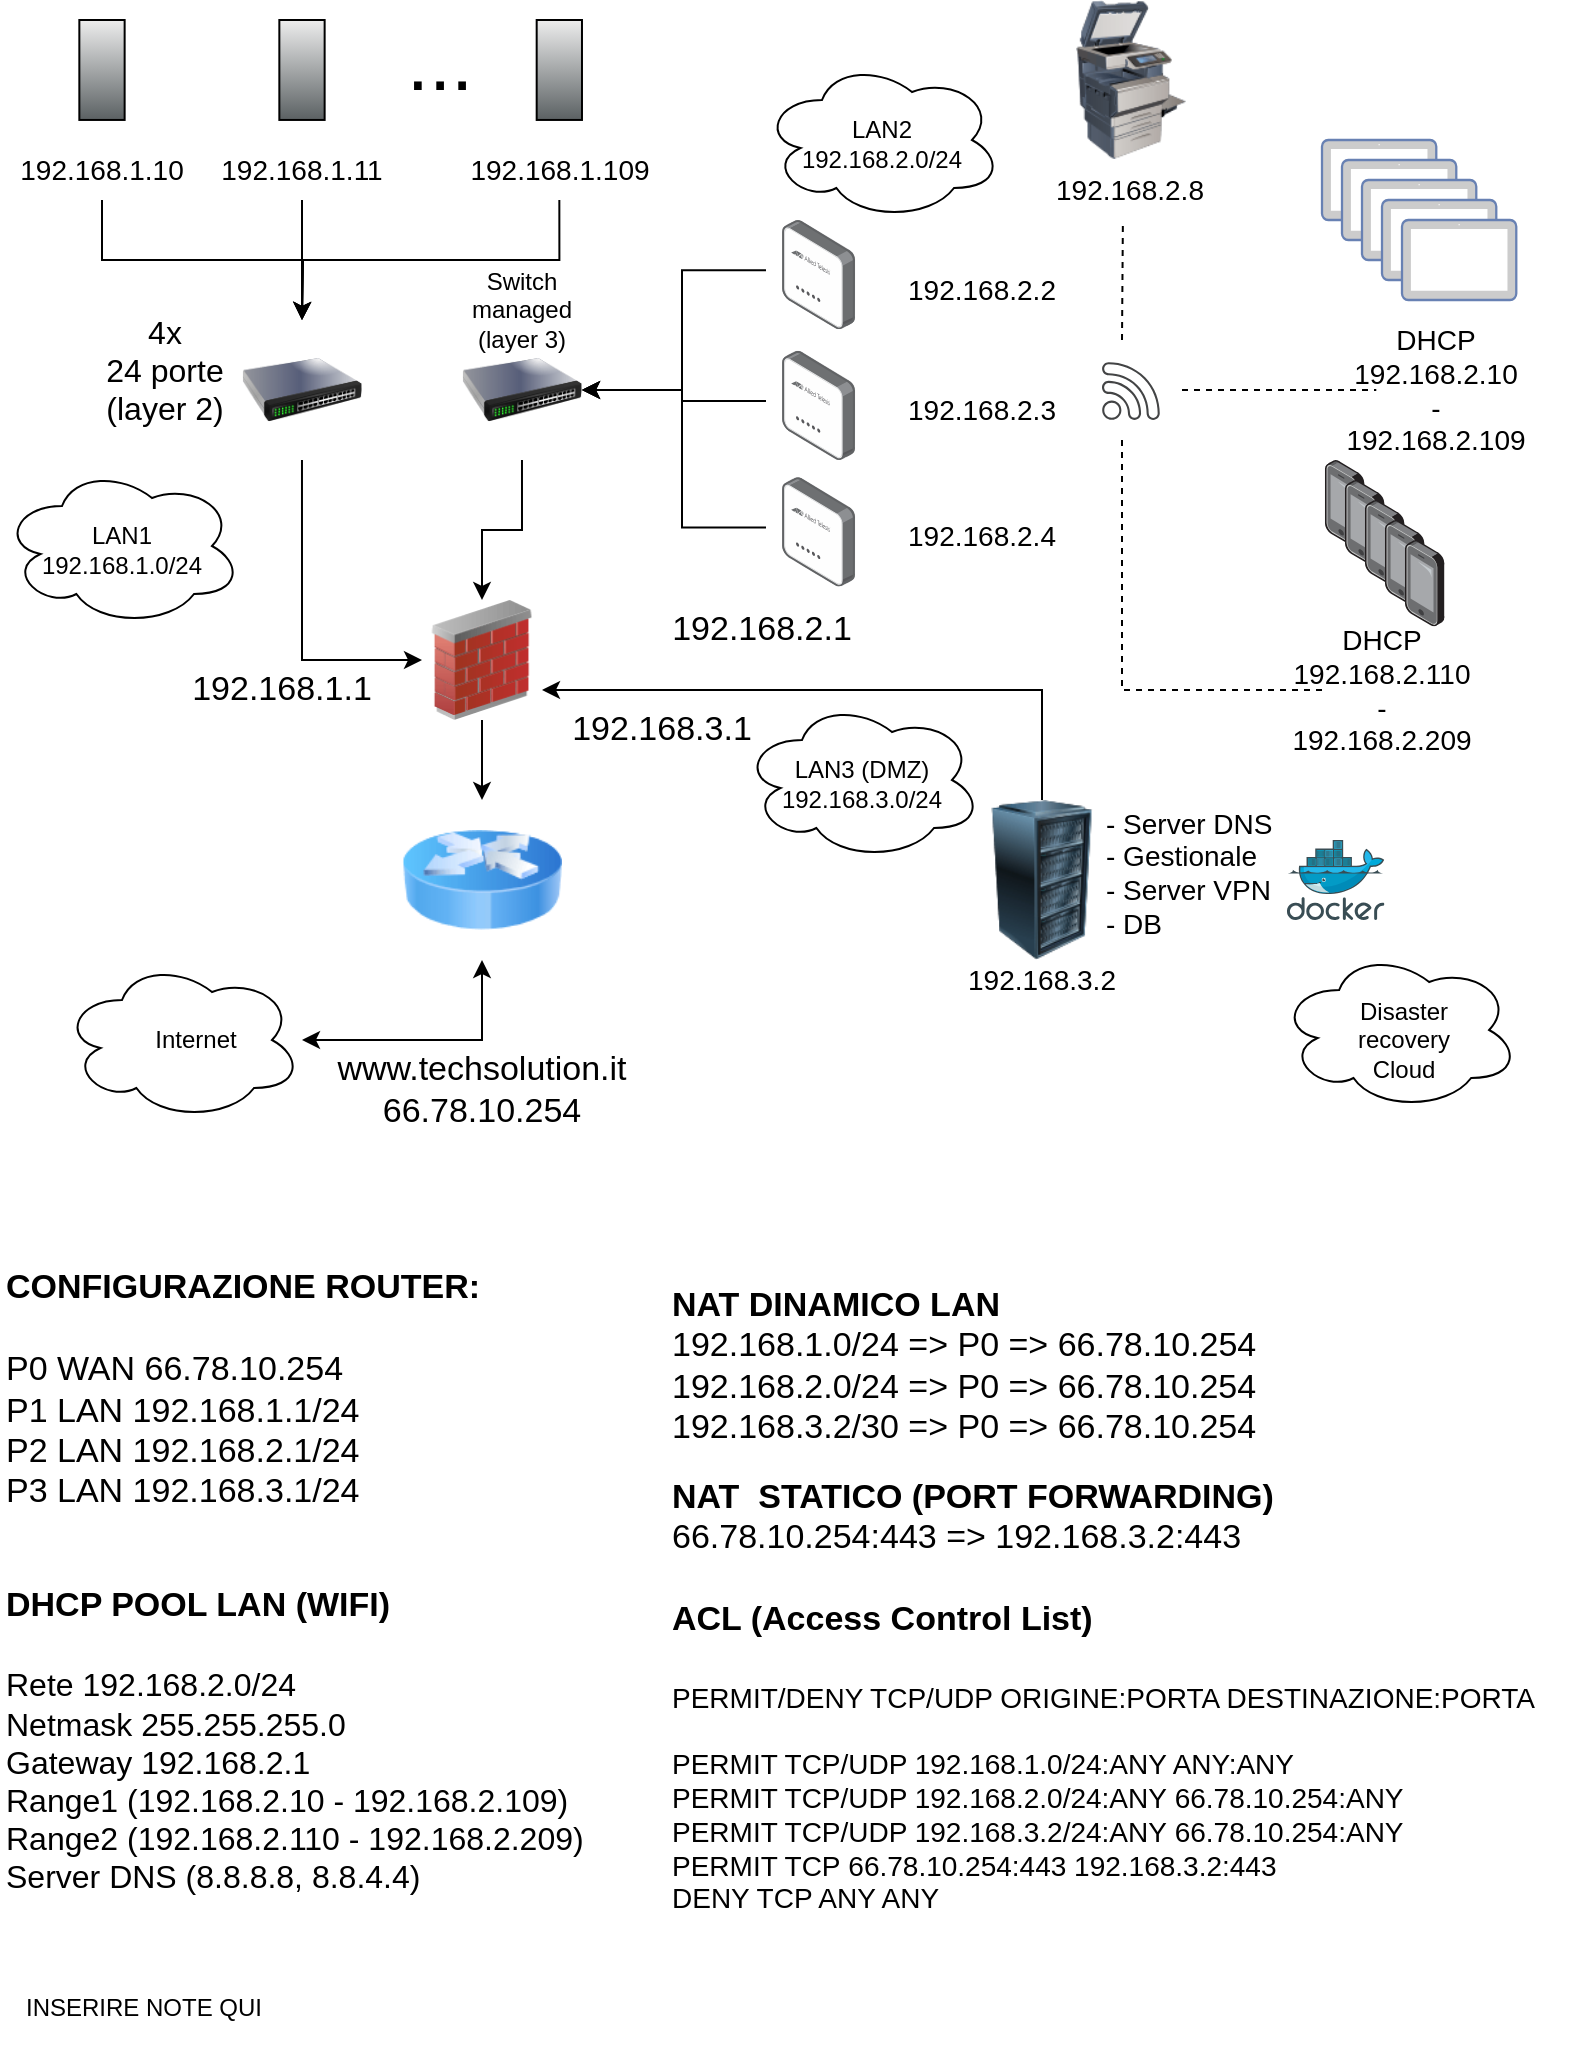 <mxfile version="26.2.12">
  <diagram name="Pagina-1" id="lDa3sYO7af7ivnISboQP">
    <mxGraphModel dx="1420" dy="752" grid="1" gridSize="10" guides="1" tooltips="1" connect="1" arrows="1" fold="1" page="1" pageScale="1" pageWidth="827" pageHeight="1169" math="0" shadow="0">
      <root>
        <mxCell id="0" />
        <mxCell id="1" parent="0" />
        <mxCell id="AOQJlEqOTlSTGVziujN7-1" value="" style="shape=mxgraph.networks2.icon;aspect=fixed;fillColor=#EDEDED;strokeColor=#000000;gradientColor=#5B6163;network2IconShadow=1;network2bgFillColor=none;network2Icon=mxgraph.networks2.desktop_pc;network2IconXOffset=-0.003;network2IconYOffset=0.0;network2IconW=0.453;network2IconH=1.0;" parent="1" vertex="1">
          <mxGeometry x="48.67" y="40" width="22.65" height="49.975" as="geometry" />
        </mxCell>
        <mxCell id="AOQJlEqOTlSTGVziujN7-2" value="" style="shape=mxgraph.networks2.icon;aspect=fixed;fillColor=#EDEDED;strokeColor=#000000;gradientColor=#5B6163;network2IconShadow=1;network2bgFillColor=none;network2Icon=mxgraph.networks2.desktop_pc;network2IconXOffset=-0.003;network2IconYOffset=0.0;network2IconW=0.453;network2IconH=1.0;" parent="1" vertex="1">
          <mxGeometry x="148.67" y="40" width="22.65" height="49.975" as="geometry" />
        </mxCell>
        <mxCell id="AOQJlEqOTlSTGVziujN7-5" value="&lt;font style=&quot;font-size: 40px;&quot;&gt;...&lt;/font&gt;" style="text;html=1;align=center;verticalAlign=middle;whiteSpace=wrap;rounded=0;" parent="1" vertex="1">
          <mxGeometry x="198.67" y="40" width="60" height="40" as="geometry" />
        </mxCell>
        <mxCell id="AOQJlEqOTlSTGVziujN7-64" style="edgeStyle=orthogonalEdgeStyle;rounded=0;orthogonalLoop=1;jettySize=auto;html=1;exitX=0.5;exitY=1;exitDx=0;exitDy=0;entryX=0;entryY=0.5;entryDx=0;entryDy=0;" parent="1" source="AOQJlEqOTlSTGVziujN7-15" target="AOQJlEqOTlSTGVziujN7-24" edge="1">
          <mxGeometry relative="1" as="geometry">
            <mxPoint x="160" y="290" as="sourcePoint" />
          </mxGeometry>
        </mxCell>
        <mxCell id="AOQJlEqOTlSTGVziujN7-19" style="edgeStyle=orthogonalEdgeStyle;rounded=0;orthogonalLoop=1;jettySize=auto;html=1;exitX=0.5;exitY=1;exitDx=0;exitDy=0;" parent="1" source="AOQJlEqOTlSTGVziujN7-7" edge="1">
          <mxGeometry relative="1" as="geometry">
            <mxPoint x="160" y="190" as="targetPoint" />
          </mxGeometry>
        </mxCell>
        <mxCell id="AOQJlEqOTlSTGVziujN7-7" value="&lt;font style=&quot;font-size: 14px;&quot;&gt;192.168.1.10&lt;/font&gt;" style="text;html=1;align=center;verticalAlign=middle;whiteSpace=wrap;rounded=0;" parent="1" vertex="1">
          <mxGeometry x="30.0" y="100" width="60" height="30" as="geometry" />
        </mxCell>
        <mxCell id="AOQJlEqOTlSTGVziujN7-21" style="edgeStyle=orthogonalEdgeStyle;rounded=0;orthogonalLoop=1;jettySize=auto;html=1;exitX=0.5;exitY=1;exitDx=0;exitDy=0;" parent="1" source="AOQJlEqOTlSTGVziujN7-8" edge="1">
          <mxGeometry relative="1" as="geometry">
            <mxPoint x="160" y="190" as="targetPoint" />
          </mxGeometry>
        </mxCell>
        <mxCell id="AOQJlEqOTlSTGVziujN7-8" value="&lt;font style=&quot;font-size: 14px;&quot;&gt;192.168.1.11&lt;/font&gt;" style="text;html=1;align=center;verticalAlign=middle;whiteSpace=wrap;rounded=0;" parent="1" vertex="1">
          <mxGeometry x="130" y="100" width="60" height="30" as="geometry" />
        </mxCell>
        <mxCell id="AOQJlEqOTlSTGVziujN7-11" value="" style="shape=mxgraph.networks2.icon;aspect=fixed;fillColor=#EDEDED;strokeColor=#000000;gradientColor=#5B6163;network2IconShadow=1;network2bgFillColor=none;network2Icon=mxgraph.networks2.desktop_pc;network2IconXOffset=-0.003;network2IconYOffset=0.0;network2IconW=0.453;network2IconH=1.0;" parent="1" vertex="1">
          <mxGeometry x="277.34" y="40" width="22.65" height="49.975" as="geometry" />
        </mxCell>
        <mxCell id="AOQJlEqOTlSTGVziujN7-20" style="edgeStyle=orthogonalEdgeStyle;rounded=0;orthogonalLoop=1;jettySize=auto;html=1;exitX=0.5;exitY=1;exitDx=0;exitDy=0;" parent="1" source="AOQJlEqOTlSTGVziujN7-12" edge="1">
          <mxGeometry relative="1" as="geometry">
            <mxPoint x="160" y="190" as="targetPoint" />
          </mxGeometry>
        </mxCell>
        <mxCell id="AOQJlEqOTlSTGVziujN7-12" value="&lt;font style=&quot;font-size: 14px;&quot;&gt;192.168.1.109&lt;/font&gt;" style="text;html=1;align=center;verticalAlign=middle;whiteSpace=wrap;rounded=0;" parent="1" vertex="1">
          <mxGeometry x="258.67" y="100" width="60" height="30" as="geometry" />
        </mxCell>
        <mxCell id="AOQJlEqOTlSTGVziujN7-14" value="" style="image;html=1;image=img/lib/clip_art/networking/Router_Icon_128x128.png" parent="1" vertex="1">
          <mxGeometry x="210.0" y="430" width="80" height="80" as="geometry" />
        </mxCell>
        <mxCell id="AOQJlEqOTlSTGVziujN7-15" value="" style="image;html=1;image=img/lib/clip_art/networking/Switch_128x128.png" parent="1" vertex="1">
          <mxGeometry x="129.99" y="190" width="60" height="70" as="geometry" />
        </mxCell>
        <mxCell id="AOQJlEqOTlSTGVziujN7-96" style="edgeStyle=orthogonalEdgeStyle;rounded=0;orthogonalLoop=1;jettySize=auto;html=1;exitX=0.5;exitY=1;exitDx=0;exitDy=0;entryX=0.5;entryY=0;entryDx=0;entryDy=0;" parent="1" source="AOQJlEqOTlSTGVziujN7-24" target="AOQJlEqOTlSTGVziujN7-14" edge="1">
          <mxGeometry relative="1" as="geometry" />
        </mxCell>
        <mxCell id="AOQJlEqOTlSTGVziujN7-24" value="" style="image;html=1;image=img/lib/clip_art/networking/Firewall_02_128x128.png" parent="1" vertex="1">
          <mxGeometry x="220" y="330" width="60" height="60" as="geometry" />
        </mxCell>
        <mxCell id="AOQJlEqOTlSTGVziujN7-25" value="" style="image;html=1;image=img/lib/clip_art/computers/Printer_Commercial_128x128.png" parent="1" vertex="1">
          <mxGeometry x="534.45" y="30.0" width="80" height="80" as="geometry" />
        </mxCell>
        <mxCell id="SUYBajsiQBrYyVGW0Ti7-18" style="edgeStyle=orthogonalEdgeStyle;rounded=0;orthogonalLoop=1;jettySize=auto;html=1;exitX=0;exitY=0.46;exitDx=-8;exitDy=0;exitPerimeter=0;entryX=1;entryY=0.5;entryDx=0;entryDy=0;" parent="1" source="AOQJlEqOTlSTGVziujN7-26" target="SUYBajsiQBrYyVGW0Ti7-17" edge="1">
          <mxGeometry relative="1" as="geometry" />
        </mxCell>
        <mxCell id="AOQJlEqOTlSTGVziujN7-26" value="" style="image;points=[[0,0.46,0,-8,0]];aspect=fixed;html=1;align=center;shadow=0;dashed=0;image=img/lib/allied_telesis/wireless/Access_Point_Indoor.svg;" parent="1" vertex="1">
          <mxGeometry x="400" y="140" width="36.6" height="54.6" as="geometry" />
        </mxCell>
        <mxCell id="AOQJlEqOTlSTGVziujN7-30" value="" style="sketch=0;pointerEvents=1;shadow=0;dashed=0;html=1;strokeColor=none;fillColor=#434445;aspect=fixed;labelPosition=center;verticalLabelPosition=bottom;verticalAlign=top;align=center;outlineConnect=0;shape=mxgraph.vvd.wi_fi;" parent="1" vertex="1">
          <mxGeometry x="560" y="211.1" width="28.9" height="28.9" as="geometry" />
        </mxCell>
        <mxCell id="SUYBajsiQBrYyVGW0Ti7-19" style="edgeStyle=orthogonalEdgeStyle;rounded=0;orthogonalLoop=1;jettySize=auto;html=1;exitX=0;exitY=0.46;exitDx=-8;exitDy=0;exitPerimeter=0;entryX=1;entryY=0.5;entryDx=0;entryDy=0;" parent="1" source="AOQJlEqOTlSTGVziujN7-31" target="SUYBajsiQBrYyVGW0Ti7-17" edge="1">
          <mxGeometry relative="1" as="geometry" />
        </mxCell>
        <mxCell id="AOQJlEqOTlSTGVziujN7-31" value="" style="image;points=[[0,0.46,0,-8,0]];aspect=fixed;html=1;align=center;shadow=0;dashed=0;image=img/lib/allied_telesis/wireless/Access_Point_Indoor.svg;" parent="1" vertex="1">
          <mxGeometry x="400" y="205.4" width="36.6" height="54.6" as="geometry" />
        </mxCell>
        <mxCell id="AOQJlEqOTlSTGVziujN7-38" value="&lt;font style=&quot;font-size: 14px;&quot;&gt;192.168.2.2&lt;/font&gt;" style="text;html=1;align=center;verticalAlign=middle;whiteSpace=wrap;rounded=0;" parent="1" vertex="1">
          <mxGeometry x="460" y="160" width="80" height="30" as="geometry" />
        </mxCell>
        <mxCell id="AOQJlEqOTlSTGVziujN7-39" value="&lt;font style=&quot;font-size: 14px;&quot;&gt;192.168.2.3&lt;/font&gt;" style="text;html=1;align=center;verticalAlign=middle;whiteSpace=wrap;rounded=0;" parent="1" vertex="1">
          <mxGeometry x="460" y="220" width="80" height="30" as="geometry" />
        </mxCell>
        <mxCell id="AOQJlEqOTlSTGVziujN7-41" value="&lt;font style=&quot;font-size: 17px;&quot;&gt;192.168.2&lt;/font&gt;&lt;span style=&quot;font-size: 17px; background-color: transparent; color: light-dark(rgb(0, 0, 0), rgb(255, 255, 255));&quot;&gt;.1&lt;/span&gt;" style="text;html=1;align=center;verticalAlign=middle;whiteSpace=wrap;rounded=0;" parent="1" vertex="1">
          <mxGeometry x="360" y="330" width="60" height="30" as="geometry" />
        </mxCell>
        <mxCell id="AOQJlEqOTlSTGVziujN7-52" value="" style="fontColor=#0066CC;verticalAlign=top;verticalLabelPosition=bottom;labelPosition=center;align=center;html=1;outlineConnect=0;fillColor=#CCCCCC;strokeColor=#6881B3;gradientColor=none;gradientDirection=north;strokeWidth=2;shape=mxgraph.networks.tablet;" parent="1" vertex="1">
          <mxGeometry x="670" y="100" width="57.14" height="40" as="geometry" />
        </mxCell>
        <mxCell id="AOQJlEqOTlSTGVziujN7-57" value="&lt;font style=&quot;font-size: 14px;&quot;&gt;192.168.2.8&lt;/font&gt;" style="text;html=1;align=center;verticalAlign=middle;whiteSpace=wrap;rounded=0;" parent="1" vertex="1">
          <mxGeometry x="544.45" y="110" width="60" height="30" as="geometry" />
        </mxCell>
        <mxCell id="AOQJlEqOTlSTGVziujN7-58" value="&lt;span style=&quot;font-size: 14px;&quot;&gt;DHCP&lt;/span&gt;&lt;div&gt;&lt;span style=&quot;font-size: 14px;&quot;&gt;192.168.2.10&lt;/span&gt;&lt;/div&gt;&lt;div&gt;&lt;span style=&quot;font-size: 14px;&quot;&gt;-&lt;/span&gt;&lt;/div&gt;&lt;div&gt;&lt;span style=&quot;font-size: 14px;&quot;&gt;192.168.2.109&lt;/span&gt;&lt;/div&gt;" style="text;html=1;align=center;verticalAlign=middle;whiteSpace=wrap;rounded=0;" parent="1" vertex="1">
          <mxGeometry x="697.14" y="210" width="60" height="30" as="geometry" />
        </mxCell>
        <mxCell id="AOQJlEqOTlSTGVziujN7-95" style="edgeStyle=orthogonalEdgeStyle;rounded=0;orthogonalLoop=1;jettySize=auto;html=1;exitX=0.5;exitY=0;exitDx=0;exitDy=0;entryX=1;entryY=0.75;entryDx=0;entryDy=0;" parent="1" source="AOQJlEqOTlSTGVziujN7-59" target="AOQJlEqOTlSTGVziujN7-24" edge="1">
          <mxGeometry relative="1" as="geometry" />
        </mxCell>
        <mxCell id="AOQJlEqOTlSTGVziujN7-59" value="" style="image;html=1;image=img/lib/clip_art/computers/Server_Rack_128x128.png" parent="1" vertex="1">
          <mxGeometry x="490" y="430" width="80" height="80" as="geometry" />
        </mxCell>
        <mxCell id="AOQJlEqOTlSTGVziujN7-61" value="&lt;font style=&quot;font-size: 17px;&quot;&gt;192.168.3&lt;/font&gt;&lt;span style=&quot;font-size: 17px; background-color: transparent; color: light-dark(rgb(0, 0, 0), rgb(255, 255, 255));&quot;&gt;.1&lt;/span&gt;" style="text;html=1;align=center;verticalAlign=middle;whiteSpace=wrap;rounded=0;" parent="1" vertex="1">
          <mxGeometry x="310" y="380" width="60" height="30" as="geometry" />
        </mxCell>
        <mxCell id="AOQJlEqOTlSTGVziujN7-68" value="&lt;span style=&quot;font-size: 14px;&quot;&gt;DHCP&lt;/span&gt;&lt;div&gt;&lt;span style=&quot;font-size: 14px;&quot;&gt;192.168.2.110&lt;/span&gt;&lt;/div&gt;&lt;div&gt;&lt;span style=&quot;font-size: 14px;&quot;&gt;-&lt;/span&gt;&lt;/div&gt;&lt;div&gt;&lt;span style=&quot;font-size: 14px;&quot;&gt;192.168.2.209&lt;/span&gt;&lt;/div&gt;" style="text;html=1;align=center;verticalAlign=middle;whiteSpace=wrap;rounded=0;" parent="1" vertex="1">
          <mxGeometry x="670" y="360" width="60" height="30" as="geometry" />
        </mxCell>
        <mxCell id="AOQJlEqOTlSTGVziujN7-70" value="" style="endArrow=none;dashed=1;html=1;rounded=0;entryX=0.5;entryY=1;entryDx=0;entryDy=0;" parent="1" edge="1">
          <mxGeometry width="50" height="50" relative="1" as="geometry">
            <mxPoint x="570" y="200" as="sourcePoint" />
            <mxPoint x="570.45" y="140" as="targetPoint" />
          </mxGeometry>
        </mxCell>
        <mxCell id="AOQJlEqOTlSTGVziujN7-71" value="" style="endArrow=none;dashed=1;html=1;rounded=0;entryX=0;entryY=0.5;entryDx=0;entryDy=0;" parent="1" target="AOQJlEqOTlSTGVziujN7-58" edge="1">
          <mxGeometry width="50" height="50" relative="1" as="geometry">
            <mxPoint x="600" y="225" as="sourcePoint" />
            <mxPoint x="584" y="150" as="targetPoint" />
          </mxGeometry>
        </mxCell>
        <mxCell id="AOQJlEqOTlSTGVziujN7-72" value="" style="endArrow=none;dashed=1;html=1;rounded=0;exitX=0;exitY=0.5;exitDx=0;exitDy=0;" parent="1" source="AOQJlEqOTlSTGVziujN7-68" edge="1">
          <mxGeometry width="50" height="50" relative="1" as="geometry">
            <mxPoint x="594" y="220" as="sourcePoint" />
            <mxPoint x="570" y="250" as="targetPoint" />
            <Array as="points">
              <mxPoint x="570" y="375" />
            </Array>
          </mxGeometry>
        </mxCell>
        <mxCell id="AOQJlEqOTlSTGVziujN7-77" value="" style="fontColor=#0066CC;verticalAlign=top;verticalLabelPosition=bottom;labelPosition=center;align=center;html=1;outlineConnect=0;fillColor=#CCCCCC;strokeColor=#6881B3;gradientColor=none;gradientDirection=north;strokeWidth=2;shape=mxgraph.networks.tablet;" parent="1" vertex="1">
          <mxGeometry x="680" y="110" width="57.14" height="40" as="geometry" />
        </mxCell>
        <mxCell id="AOQJlEqOTlSTGVziujN7-78" value="" style="fontColor=#0066CC;verticalAlign=top;verticalLabelPosition=bottom;labelPosition=center;align=center;html=1;outlineConnect=0;fillColor=#CCCCCC;strokeColor=#6881B3;gradientColor=none;gradientDirection=north;strokeWidth=2;shape=mxgraph.networks.tablet;" parent="1" vertex="1">
          <mxGeometry x="690" y="120" width="57.14" height="40" as="geometry" />
        </mxCell>
        <mxCell id="AOQJlEqOTlSTGVziujN7-79" value="" style="fontColor=#0066CC;verticalAlign=top;verticalLabelPosition=bottom;labelPosition=center;align=center;html=1;outlineConnect=0;fillColor=#CCCCCC;strokeColor=#6881B3;gradientColor=none;gradientDirection=north;strokeWidth=2;shape=mxgraph.networks.tablet;" parent="1" vertex="1">
          <mxGeometry x="700" y="130" width="57.14" height="40" as="geometry" />
        </mxCell>
        <mxCell id="AOQJlEqOTlSTGVziujN7-80" value="" style="fontColor=#0066CC;verticalAlign=top;verticalLabelPosition=bottom;labelPosition=center;align=center;html=1;outlineConnect=0;fillColor=#CCCCCC;strokeColor=#6881B3;gradientColor=none;gradientDirection=north;strokeWidth=2;shape=mxgraph.networks.tablet;" parent="1" vertex="1">
          <mxGeometry x="710" y="140" width="57.14" height="40" as="geometry" />
        </mxCell>
        <mxCell id="AOQJlEqOTlSTGVziujN7-86" value="" style="image;points=[];aspect=fixed;html=1;align=center;shadow=0;dashed=0;image=img/lib/allied_telesis/computer_and_terminals/Smartphone.svg;movable=1;resizable=1;rotatable=1;deletable=1;editable=1;locked=0;connectable=1;" parent="1" vertex="1">
          <mxGeometry x="671.43" y="260" width="19.8" height="43.2" as="geometry" />
        </mxCell>
        <mxCell id="AOQJlEqOTlSTGVziujN7-89" value="" style="image;points=[];aspect=fixed;html=1;align=center;shadow=0;dashed=0;image=img/lib/allied_telesis/computer_and_terminals/Smartphone.svg;movable=1;resizable=1;rotatable=1;deletable=1;editable=1;locked=0;connectable=1;" parent="1" vertex="1">
          <mxGeometry x="681.43" y="270" width="19.8" height="43.2" as="geometry" />
        </mxCell>
        <mxCell id="AOQJlEqOTlSTGVziujN7-90" value="" style="image;points=[];aspect=fixed;html=1;align=center;shadow=0;dashed=0;image=img/lib/allied_telesis/computer_and_terminals/Smartphone.svg;movable=1;resizable=1;rotatable=1;deletable=1;editable=1;locked=0;connectable=1;" parent="1" vertex="1">
          <mxGeometry x="691.43" y="280" width="19.8" height="43.2" as="geometry" />
        </mxCell>
        <mxCell id="AOQJlEqOTlSTGVziujN7-91" value="" style="image;points=[];aspect=fixed;html=1;align=center;shadow=0;dashed=0;image=img/lib/allied_telesis/computer_and_terminals/Smartphone.svg;movable=1;resizable=1;rotatable=1;deletable=1;editable=1;locked=0;connectable=1;" parent="1" vertex="1">
          <mxGeometry x="701.43" y="290" width="19.8" height="43.2" as="geometry" />
        </mxCell>
        <mxCell id="AOQJlEqOTlSTGVziujN7-92" value="" style="image;points=[];aspect=fixed;html=1;align=center;shadow=0;dashed=0;image=img/lib/allied_telesis/computer_and_terminals/Smartphone.svg;movable=1;resizable=1;rotatable=1;deletable=1;editable=1;locked=0;connectable=1;" parent="1" vertex="1">
          <mxGeometry x="711.43" y="300" width="19.8" height="43.2" as="geometry" />
        </mxCell>
        <mxCell id="AOQJlEqOTlSTGVziujN7-98" value="" style="image;sketch=0;aspect=fixed;html=1;points=[];align=center;fontSize=12;image=img/lib/mscae/Docker.svg;" parent="1" vertex="1">
          <mxGeometry x="652.45" y="450" width="48.78" height="40" as="geometry" />
        </mxCell>
        <mxCell id="AOQJlEqOTlSTGVziujN7-101" value="&lt;span style=&quot;font-size: 14px;&quot;&gt;- Server DNS&lt;/span&gt;&lt;div&gt;&lt;span style=&quot;font-size: 14px;&quot;&gt;- Gestionale&lt;/span&gt;&lt;/div&gt;&lt;div&gt;&lt;span style=&quot;font-size: 14px;&quot;&gt;- Server VPN&lt;/span&gt;&lt;/div&gt;&lt;div&gt;&lt;span style=&quot;font-size: 14px;&quot;&gt;- DB&lt;/span&gt;&lt;/div&gt;&lt;div&gt;&lt;span style=&quot;font-size: 14px;&quot;&gt;&lt;br&gt;&lt;/span&gt;&lt;/div&gt;" style="text;html=1;align=left;verticalAlign=middle;whiteSpace=wrap;rounded=0;" parent="1" vertex="1">
          <mxGeometry x="560" y="460" width="90" height="30" as="geometry" />
        </mxCell>
        <mxCell id="AOQJlEqOTlSTGVziujN7-103" value="" style="ellipse;shape=cloud;whiteSpace=wrap;html=1;" parent="1" vertex="1">
          <mxGeometry x="40" y="510" width="120" height="80" as="geometry" />
        </mxCell>
        <mxCell id="AOQJlEqOTlSTGVziujN7-104" value="Internet" style="text;html=1;align=center;verticalAlign=middle;whiteSpace=wrap;rounded=0;" parent="1" vertex="1">
          <mxGeometry x="77.35" y="535" width="60" height="30" as="geometry" />
        </mxCell>
        <mxCell id="AOQJlEqOTlSTGVziujN7-108" value="" style="endArrow=classic;startArrow=classic;html=1;rounded=0;entryX=0.5;entryY=1;entryDx=0;entryDy=0;" parent="1" source="AOQJlEqOTlSTGVziujN7-103" target="AOQJlEqOTlSTGVziujN7-14" edge="1">
          <mxGeometry width="50" height="50" relative="1" as="geometry">
            <mxPoint x="230" y="570" as="sourcePoint" />
            <mxPoint x="280" y="520" as="targetPoint" />
            <Array as="points">
              <mxPoint x="250" y="550" />
            </Array>
          </mxGeometry>
        </mxCell>
        <mxCell id="AOQJlEqOTlSTGVziujN7-109" value="&lt;div&gt;&lt;span style=&quot;font-size: 17px;&quot;&gt;www.techsolution.it&lt;/span&gt;&lt;/div&gt;&lt;span style=&quot;font-size: 17px;&quot;&gt;66.78.10.254&lt;/span&gt;" style="text;html=1;align=center;verticalAlign=middle;whiteSpace=wrap;rounded=0;" parent="1" vertex="1">
          <mxGeometry x="220" y="560" width="60" height="30" as="geometry" />
        </mxCell>
        <mxCell id="AOQJlEqOTlSTGVziujN7-110" value="&lt;span style=&quot;font-size: 17px;&quot;&gt;&lt;b&gt;CONFIGURAZIONE ROUTER:&lt;/b&gt;&lt;/span&gt;&lt;div&gt;&lt;span style=&quot;font-size: 17px;&quot;&gt;&lt;br&gt;&lt;/span&gt;&lt;/div&gt;&lt;div style=&quot;&quot;&gt;&lt;span style=&quot;font-size: 17px;&quot;&gt;P0 WAN 66.78.10.254&lt;/span&gt;&lt;/div&gt;&lt;div style=&quot;&quot;&gt;&lt;span style=&quot;font-size: 17px;&quot;&gt;P1 LAN 192.168.1.1/24&amp;nbsp;&lt;/span&gt;&lt;/div&gt;&lt;div style=&quot;&quot;&gt;&lt;span style=&quot;font-size: 17px;&quot;&gt;P2 LAN 192.168.2.1/24&lt;/span&gt;&lt;/div&gt;&lt;div style=&quot;&quot;&gt;&lt;span style=&quot;font-size: 17px;&quot;&gt;P3 LAN 192.168.3.1/24&lt;/span&gt;&lt;/div&gt;" style="text;html=1;align=left;verticalAlign=middle;whiteSpace=wrap;rounded=0;" parent="1" vertex="1">
          <mxGeometry x="10" y="650" width="240" height="150" as="geometry" />
        </mxCell>
        <mxCell id="AOQJlEqOTlSTGVziujN7-111" value="&lt;span style=&quot;font-size: 17px;&quot;&gt;&lt;b&gt;DHCP POOL LAN (WIFI)&lt;/b&gt;&lt;/span&gt;&lt;br&gt;&lt;div&gt;&lt;span style=&quot;font-size: 17px;&quot;&gt;&lt;br&gt;&lt;/span&gt;&lt;/div&gt;&lt;div style=&quot;&quot;&gt;&lt;font style=&quot;font-size: 16px;&quot;&gt;Rete 192.168.2.0/24&lt;/font&gt;&lt;/div&gt;&lt;div style=&quot;&quot;&gt;&lt;font style=&quot;font-size: 16px;&quot;&gt;Netmask 255.255.255.0&lt;/font&gt;&lt;/div&gt;&lt;div style=&quot;&quot;&gt;&lt;font style=&quot;font-size: 16px;&quot;&gt;Gateway 192.168.2.1&lt;/font&gt;&lt;/div&gt;&lt;div style=&quot;&quot;&gt;&lt;font style=&quot;font-size: 16px;&quot;&gt;Range1 (192.168.2.10 - 192.168.2.109)&lt;/font&gt;&lt;/div&gt;&lt;div style=&quot;&quot;&gt;&lt;font style=&quot;font-size: 16px;&quot;&gt;Range2 (192.168.2.110 - 192.168.2.209)&lt;/font&gt;&lt;/div&gt;&lt;div style=&quot;&quot;&gt;&lt;font style=&quot;font-size: 16px;&quot;&gt;Server DNS (8.8.8.8, 8.8.4.4)&lt;/font&gt;&lt;/div&gt;" style="text;html=1;align=left;verticalAlign=middle;whiteSpace=wrap;rounded=0;" parent="1" vertex="1">
          <mxGeometry x="10" y="770" width="380" height="260" as="geometry" />
        </mxCell>
        <mxCell id="AOQJlEqOTlSTGVziujN7-112" value="&lt;font style=&quot;font-size: 17px;&quot;&gt;192.168.1&lt;/font&gt;&lt;span style=&quot;font-size: 17px; background-color: transparent; color: light-dark(rgb(0, 0, 0), rgb(255, 255, 255));&quot;&gt;.1&lt;/span&gt;" style="text;html=1;align=center;verticalAlign=middle;whiteSpace=wrap;rounded=0;" parent="1" vertex="1">
          <mxGeometry x="120" y="360" width="60" height="30" as="geometry" />
        </mxCell>
        <mxCell id="AOQJlEqOTlSTGVziujN7-113" value="&lt;font style=&quot;font-size: 16px;&quot;&gt;4x&lt;br&gt;24 porte&lt;/font&gt;&lt;div&gt;&lt;font style=&quot;font-size: 16px;&quot;&gt;(layer 2)&lt;/font&gt;&lt;/div&gt;" style="text;html=1;align=center;verticalAlign=middle;whiteSpace=wrap;rounded=0;" parent="1" vertex="1">
          <mxGeometry x="30.0" y="200" width="122.66" height="30" as="geometry" />
        </mxCell>
        <mxCell id="SUYBajsiQBrYyVGW0Ti7-1" value="" style="ellipse;shape=cloud;whiteSpace=wrap;html=1;" parent="1" vertex="1">
          <mxGeometry x="10" y="263" width="120" height="80" as="geometry" />
        </mxCell>
        <mxCell id="SUYBajsiQBrYyVGW0Ti7-2" value="LAN1&lt;div&gt;192.168.1.0/24&lt;/div&gt;" style="text;html=1;align=center;verticalAlign=middle;whiteSpace=wrap;rounded=0;" parent="1" vertex="1">
          <mxGeometry x="20" y="290" width="100" height="30" as="geometry" />
        </mxCell>
        <mxCell id="SUYBajsiQBrYyVGW0Ti7-4" value="" style="ellipse;shape=cloud;whiteSpace=wrap;html=1;" parent="1" vertex="1">
          <mxGeometry x="390" y="60" width="120" height="80" as="geometry" />
        </mxCell>
        <mxCell id="SUYBajsiQBrYyVGW0Ti7-5" value="LAN2&lt;div&gt;192.168.2.0/24&lt;/div&gt;" style="text;html=1;align=center;verticalAlign=middle;whiteSpace=wrap;rounded=0;" parent="1" vertex="1">
          <mxGeometry x="400" y="87" width="100" height="30" as="geometry" />
        </mxCell>
        <mxCell id="SUYBajsiQBrYyVGW0Ti7-6" value="" style="ellipse;shape=cloud;whiteSpace=wrap;html=1;" parent="1" vertex="1">
          <mxGeometry x="380" y="380" width="120" height="80" as="geometry" />
        </mxCell>
        <mxCell id="SUYBajsiQBrYyVGW0Ti7-7" value="LAN3 (DMZ)&lt;div&gt;192.168.3.0/24&lt;/div&gt;" style="text;html=1;align=center;verticalAlign=middle;whiteSpace=wrap;rounded=0;" parent="1" vertex="1">
          <mxGeometry x="390" y="407" width="100" height="30" as="geometry" />
        </mxCell>
        <mxCell id="SUYBajsiQBrYyVGW0Ti7-10" value="&lt;span style=&quot;font-size: 17px;&quot;&gt;&lt;b&gt;NAT DINAMICO LAN&lt;/b&gt;&lt;/span&gt;&lt;div&gt;&lt;span style=&quot;background-color: transparent; color: light-dark(rgb(0, 0, 0), rgb(255, 255, 255)); font-size: 17px;&quot;&gt;192.168.1.0/24 =&amp;gt; P0 =&amp;gt;&amp;nbsp;&lt;/span&gt;&lt;span style=&quot;background-color: transparent; color: light-dark(rgb(0, 0, 0), rgb(255, 255, 255)); font-size: 17px; text-align: center;&quot;&gt;66.78.10.254&lt;/span&gt;&lt;/div&gt;&lt;div&gt;&lt;span style=&quot;background-color: transparent; color: light-dark(rgb(0, 0, 0), rgb(255, 255, 255)); font-size: 17px; text-align: center;&quot;&gt;192.168.2.0/24 =&amp;gt; P0 =&amp;gt; 66.78.10.254&lt;/span&gt;&lt;/div&gt;&lt;div&gt;&lt;span style=&quot;background-color: transparent; color: light-dark(rgb(0, 0, 0), rgb(255, 255, 255)); font-size: 17px; text-align: center;&quot;&gt;192.168.3.2/30 =&amp;gt; P0 =&amp;gt; 66.78.10.254&lt;/span&gt;&lt;/div&gt;&lt;div&gt;&lt;br&gt;&lt;/div&gt;&lt;div&gt;&lt;span style=&quot;font-size: 17px;&quot;&gt;&lt;b&gt;NAT&amp;nbsp; STATICO (PORT FORWARDING)&lt;/b&gt;&lt;/span&gt;&lt;div&gt;&lt;span style=&quot;background-color: transparent; color: light-dark(rgb(0, 0, 0), rgb(255, 255, 255)); font-size: 17px; text-align: center;&quot;&gt;66.78.10.254:443 =&amp;gt; 192.168.3.2:443&lt;/span&gt;&lt;/div&gt;&lt;/div&gt;&lt;div&gt;&lt;span style=&quot;background-color: transparent; color: light-dark(rgb(0, 0, 0), rgb(255, 255, 255)); font-size: 17px; text-align: center;&quot;&gt;&lt;br&gt;&lt;/span&gt;&lt;/div&gt;&lt;div&gt;&lt;span style=&quot;font-size: 17px;&quot;&gt;&lt;b&gt;ACL (Access Control List)&lt;/b&gt;&lt;/span&gt;&lt;div&gt;&lt;span style=&quot;font-size: 17px;&quot;&gt;&lt;b&gt;&lt;br&gt;&lt;/b&gt;&lt;/span&gt;&lt;/div&gt;&lt;div&gt;&lt;font style=&quot;font-size: 14px;&quot;&gt;PERMIT/DENY TCP/UDP ORIGINE:PORTA DESTINAZIONE:PORTA&lt;/font&gt;&lt;/div&gt;&lt;div&gt;&lt;font style=&quot;font-size: 14px;&quot;&gt;&lt;br&gt;&lt;/font&gt;&lt;/div&gt;&lt;div&gt;&lt;font style=&quot;font-size: 14px;&quot;&gt;PERMIT TCP/UDP 192.168.1.0/24:ANY ANY:ANY&lt;/font&gt;&lt;/div&gt;&lt;div&gt;&lt;font style=&quot;font-size: 14px;&quot;&gt;PERMIT TCP/UDP 192.168.2.0/24:ANY&amp;nbsp;66.78.10.254:ANY&lt;/font&gt;&lt;/div&gt;&lt;div&gt;&lt;font style=&quot;font-size: 14px;&quot;&gt;PERMIT TCP/UDP 192.168.3.2/24:ANY&amp;nbsp;66.78.10.254:ANY&lt;/font&gt;&lt;/div&gt;&lt;div&gt;&lt;font style=&quot;font-size: 14px;&quot;&gt;PERMIT TCP&amp;nbsp;66.78.10.254:443 192.168.3.2:443&lt;/font&gt;&lt;/div&gt;&lt;div&gt;&lt;font style=&quot;font-size: 14px;&quot;&gt;DENY TCP ANY ANY&lt;/font&gt;&lt;/div&gt;&lt;/div&gt;" style="text;html=1;align=left;verticalAlign=middle;whiteSpace=wrap;rounded=0;" parent="1" vertex="1">
          <mxGeometry x="343.02" y="660" width="462.86" height="340" as="geometry" />
        </mxCell>
        <mxCell id="SUYBajsiQBrYyVGW0Ti7-12" value="Switch&lt;br&gt;managed&lt;br&gt;(layer 3)" style="text;html=1;align=center;verticalAlign=middle;whiteSpace=wrap;rounded=0;" parent="1" vertex="1">
          <mxGeometry x="214.99" y="170" width="110" height="30" as="geometry" />
        </mxCell>
        <mxCell id="SUYBajsiQBrYyVGW0Ti7-16" style="edgeStyle=orthogonalEdgeStyle;rounded=0;orthogonalLoop=1;jettySize=auto;html=1;exitX=0;exitY=0.46;exitDx=-8;exitDy=0;exitPerimeter=0;entryX=1;entryY=0.5;entryDx=0;entryDy=0;" parent="1" source="SUYBajsiQBrYyVGW0Ti7-13" target="SUYBajsiQBrYyVGW0Ti7-17" edge="1">
          <mxGeometry relative="1" as="geometry" />
        </mxCell>
        <mxCell id="SUYBajsiQBrYyVGW0Ti7-13" value="" style="image;points=[[0,0.46,0,-8,0]];aspect=fixed;html=1;align=center;shadow=0;dashed=0;image=img/lib/allied_telesis/wireless/Access_Point_Indoor.svg;" parent="1" vertex="1">
          <mxGeometry x="400" y="268.6" width="36.6" height="54.6" as="geometry" />
        </mxCell>
        <mxCell id="SUYBajsiQBrYyVGW0Ti7-14" value="&lt;font style=&quot;font-size: 14px;&quot;&gt;192.168.2.4&lt;/font&gt;" style="text;html=1;align=center;verticalAlign=middle;whiteSpace=wrap;rounded=0;" parent="1" vertex="1">
          <mxGeometry x="460" y="283.2" width="80" height="30" as="geometry" />
        </mxCell>
        <mxCell id="SUYBajsiQBrYyVGW0Ti7-20" style="edgeStyle=orthogonalEdgeStyle;rounded=0;orthogonalLoop=1;jettySize=auto;html=1;exitX=0.5;exitY=1;exitDx=0;exitDy=0;entryX=0.5;entryY=0;entryDx=0;entryDy=0;" parent="1" source="SUYBajsiQBrYyVGW0Ti7-17" target="AOQJlEqOTlSTGVziujN7-24" edge="1">
          <mxGeometry relative="1" as="geometry" />
        </mxCell>
        <mxCell id="SUYBajsiQBrYyVGW0Ti7-17" value="" style="image;html=1;image=img/lib/clip_art/networking/Switch_128x128.png" parent="1" vertex="1">
          <mxGeometry x="239.99" y="190" width="60" height="70" as="geometry" />
        </mxCell>
        <mxCell id="SUYBajsiQBrYyVGW0Ti7-22" value="&lt;font style=&quot;font-size: 14px;&quot;&gt;192.168.3.2&lt;/font&gt;" style="text;html=1;align=center;verticalAlign=middle;whiteSpace=wrap;rounded=0;" parent="1" vertex="1">
          <mxGeometry x="490" y="505.0" width="80" height="30" as="geometry" />
        </mxCell>
        <mxCell id="SUYBajsiQBrYyVGW0Ti7-26" value="INSERIRE NOTE QUI" style="text;whiteSpace=wrap;html=1;" parent="1" vertex="1">
          <mxGeometry x="20" y="1020" width="210" height="40" as="geometry" />
        </mxCell>
        <mxCell id="SUYBajsiQBrYyVGW0Ti7-27" value="" style="ellipse;shape=cloud;whiteSpace=wrap;html=1;" parent="1" vertex="1">
          <mxGeometry x="648.57" y="505" width="120" height="80" as="geometry" />
        </mxCell>
        <mxCell id="SUYBajsiQBrYyVGW0Ti7-28" value="Disaster recovery Cloud" style="text;html=1;align=center;verticalAlign=middle;whiteSpace=wrap;rounded=0;" parent="1" vertex="1">
          <mxGeometry x="681.43" y="535" width="60" height="30" as="geometry" />
        </mxCell>
      </root>
    </mxGraphModel>
  </diagram>
</mxfile>
